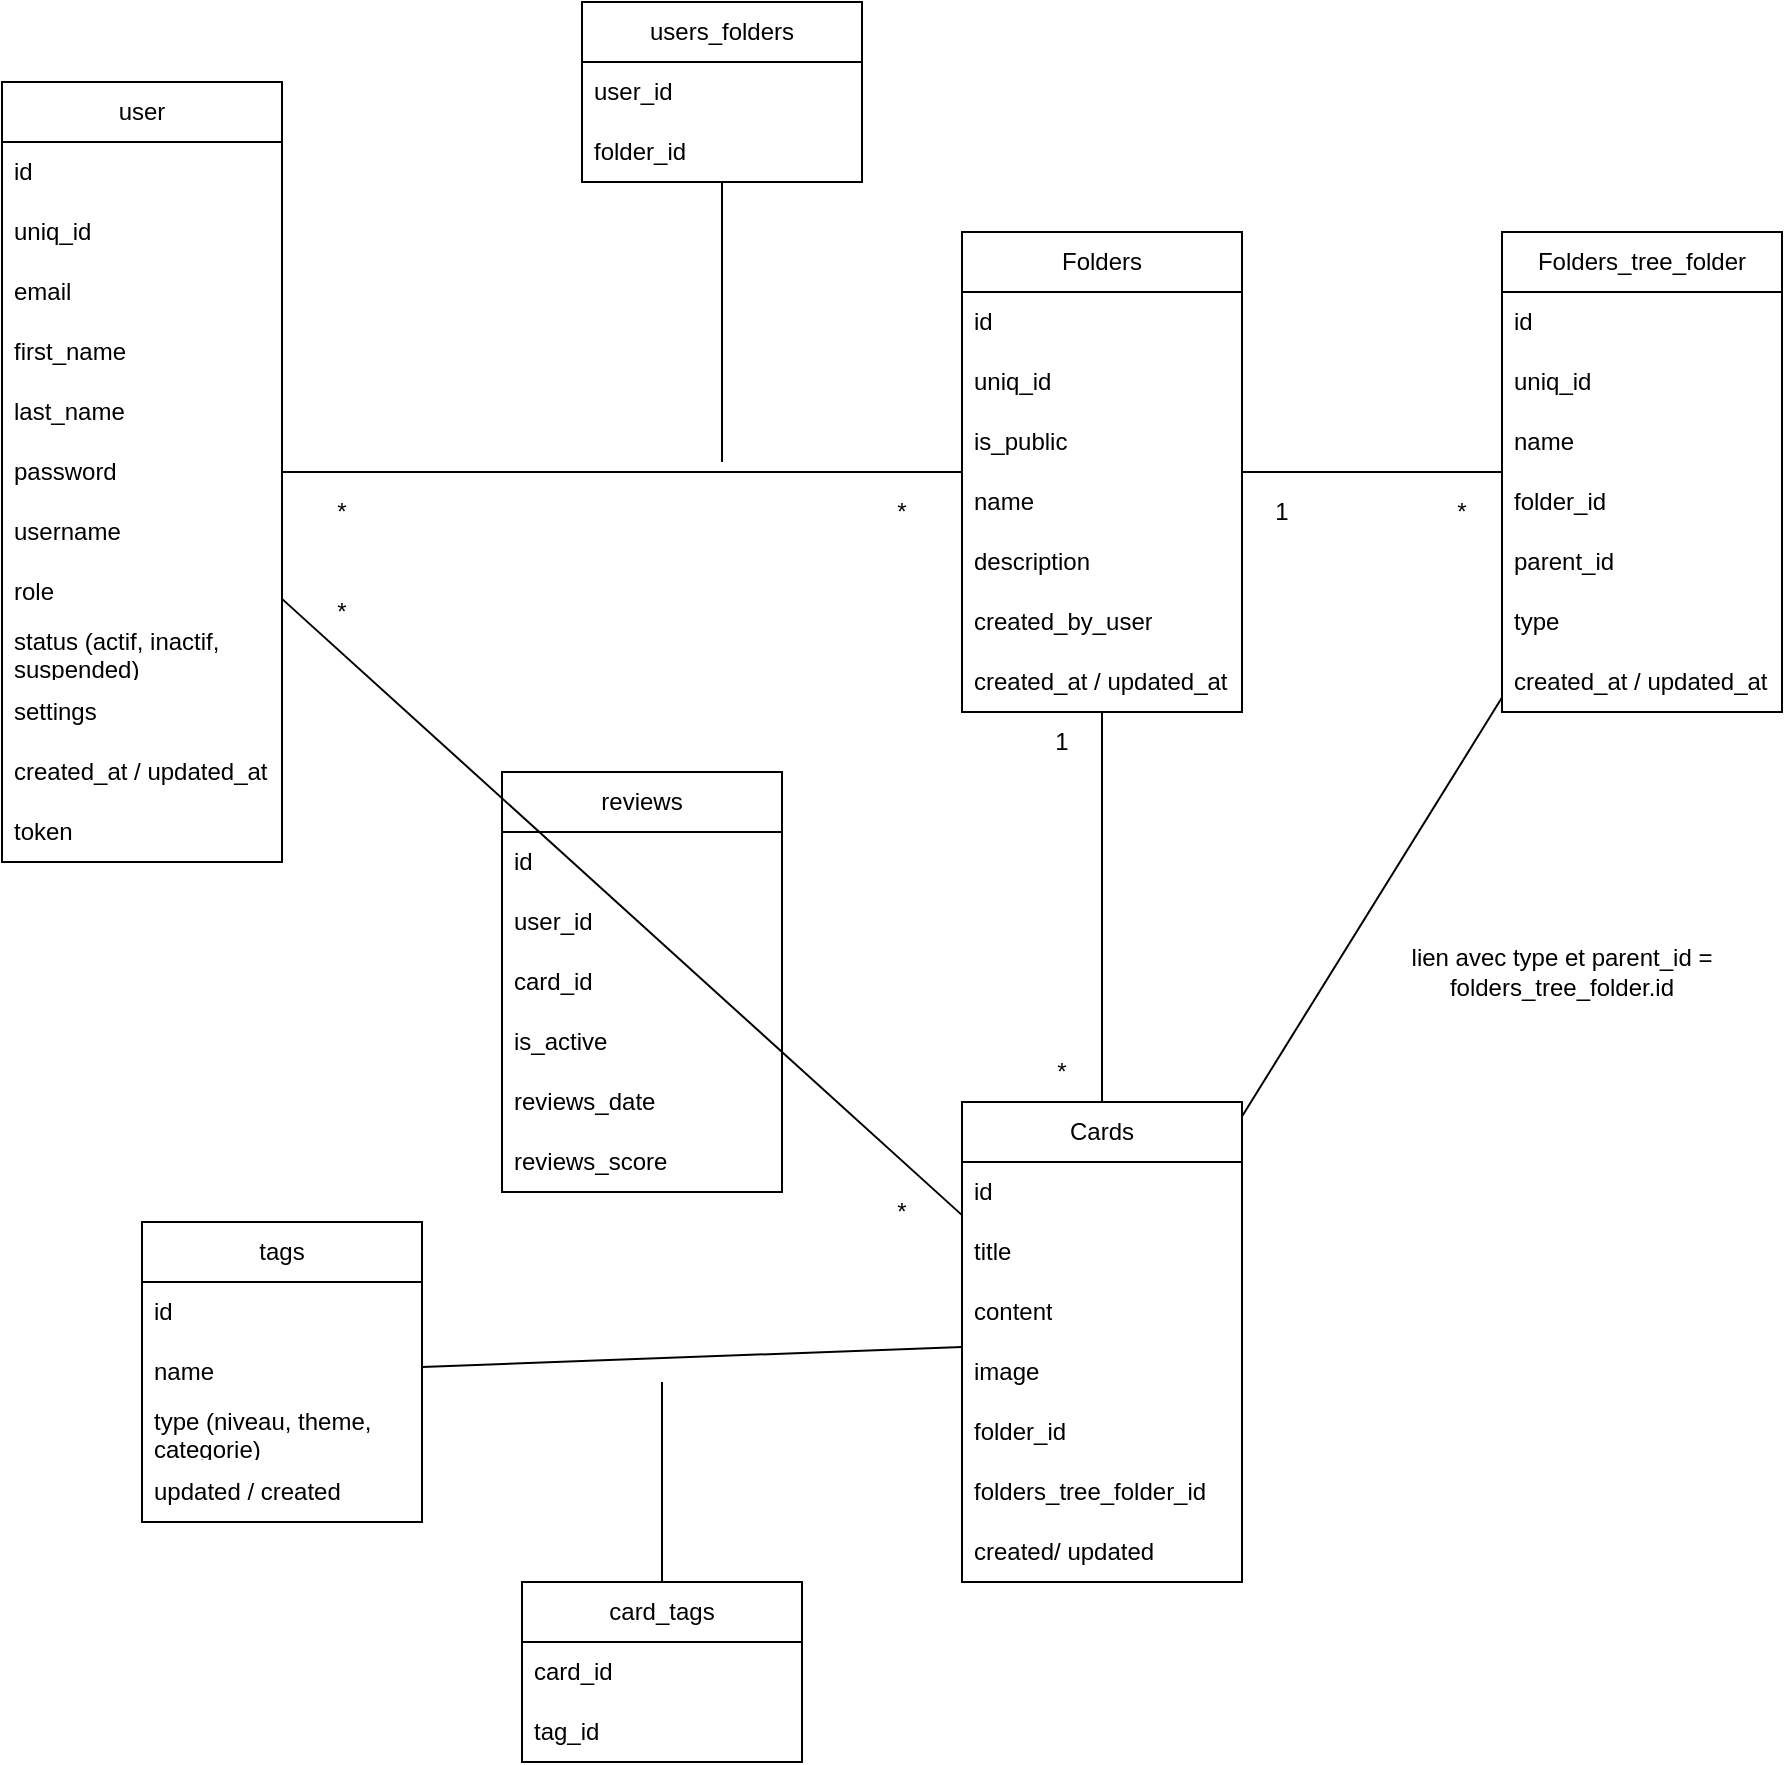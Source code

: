 <mxfile version="24.4.9" type="github">
  <diagram name="Page-1" id="O5cp-iWvGMD85_8pqfXW">
    <mxGraphModel dx="1434" dy="1872" grid="1" gridSize="10" guides="1" tooltips="1" connect="1" arrows="1" fold="1" page="1" pageScale="1" pageWidth="850" pageHeight="1100" math="0" shadow="0">
      <root>
        <mxCell id="0" />
        <mxCell id="1" parent="0" />
        <mxCell id="MQX2fgqR-gd69yyjQIBZ-1" value="Cards" style="swimlane;fontStyle=0;childLayout=stackLayout;horizontal=1;startSize=30;horizontalStack=0;resizeParent=1;resizeParentMax=0;resizeLast=0;collapsible=1;marginBottom=0;whiteSpace=wrap;html=1;" parent="1" vertex="1">
          <mxGeometry x="720" y="420" width="140" height="240" as="geometry" />
        </mxCell>
        <mxCell id="MQX2fgqR-gd69yyjQIBZ-2" value="id" style="text;strokeColor=none;fillColor=none;align=left;verticalAlign=middle;spacingLeft=4;spacingRight=4;overflow=hidden;points=[[0,0.5],[1,0.5]];portConstraint=eastwest;rotatable=0;whiteSpace=wrap;html=1;" parent="MQX2fgqR-gd69yyjQIBZ-1" vertex="1">
          <mxGeometry y="30" width="140" height="30" as="geometry" />
        </mxCell>
        <mxCell id="MQX2fgqR-gd69yyjQIBZ-3" value="title" style="text;strokeColor=none;fillColor=none;align=left;verticalAlign=middle;spacingLeft=4;spacingRight=4;overflow=hidden;points=[[0,0.5],[1,0.5]];portConstraint=eastwest;rotatable=0;whiteSpace=wrap;html=1;" parent="MQX2fgqR-gd69yyjQIBZ-1" vertex="1">
          <mxGeometry y="60" width="140" height="30" as="geometry" />
        </mxCell>
        <mxCell id="MQX2fgqR-gd69yyjQIBZ-9" value="content" style="text;strokeColor=none;fillColor=none;align=left;verticalAlign=middle;spacingLeft=4;spacingRight=4;overflow=hidden;points=[[0,0.5],[1,0.5]];portConstraint=eastwest;rotatable=0;whiteSpace=wrap;html=1;" parent="MQX2fgqR-gd69yyjQIBZ-1" vertex="1">
          <mxGeometry y="90" width="140" height="30" as="geometry" />
        </mxCell>
        <mxCell id="MQX2fgqR-gd69yyjQIBZ-4" value="image" style="text;strokeColor=none;fillColor=none;align=left;verticalAlign=middle;spacingLeft=4;spacingRight=4;overflow=hidden;points=[[0,0.5],[1,0.5]];portConstraint=eastwest;rotatable=0;whiteSpace=wrap;html=1;" parent="MQX2fgqR-gd69yyjQIBZ-1" vertex="1">
          <mxGeometry y="120" width="140" height="30" as="geometry" />
        </mxCell>
        <mxCell id="vNxwJtx3IvfSbrrLiOxY-9" value="folder_id" style="text;strokeColor=none;fillColor=none;align=left;verticalAlign=middle;spacingLeft=4;spacingRight=4;overflow=hidden;points=[[0,0.5],[1,0.5]];portConstraint=eastwest;rotatable=0;whiteSpace=wrap;html=1;" parent="MQX2fgqR-gd69yyjQIBZ-1" vertex="1">
          <mxGeometry y="150" width="140" height="30" as="geometry" />
        </mxCell>
        <mxCell id="1uJLdiyHnS61rjW3pK6A-84" value="folders_tree_folder_id" style="text;strokeColor=none;fillColor=none;align=left;verticalAlign=middle;spacingLeft=4;spacingRight=4;overflow=hidden;points=[[0,0.5],[1,0.5]];portConstraint=eastwest;rotatable=0;whiteSpace=wrap;html=1;" parent="MQX2fgqR-gd69yyjQIBZ-1" vertex="1">
          <mxGeometry y="180" width="140" height="30" as="geometry" />
        </mxCell>
        <mxCell id="vNxwJtx3IvfSbrrLiOxY-1" value="created/ updated" style="text;strokeColor=none;fillColor=none;align=left;verticalAlign=middle;spacingLeft=4;spacingRight=4;overflow=hidden;points=[[0,0.5],[1,0.5]];portConstraint=eastwest;rotatable=0;whiteSpace=wrap;html=1;" parent="MQX2fgqR-gd69yyjQIBZ-1" vertex="1">
          <mxGeometry y="210" width="140" height="30" as="geometry" />
        </mxCell>
        <mxCell id="MQX2fgqR-gd69yyjQIBZ-5" value="Folders" style="swimlane;fontStyle=0;childLayout=stackLayout;horizontal=1;startSize=30;horizontalStack=0;resizeParent=1;resizeParentMax=0;resizeLast=0;collapsible=1;marginBottom=0;whiteSpace=wrap;html=1;" parent="1" vertex="1">
          <mxGeometry x="720" y="-15" width="140" height="240" as="geometry" />
        </mxCell>
        <mxCell id="MQX2fgqR-gd69yyjQIBZ-6" value="id" style="text;strokeColor=none;fillColor=none;align=left;verticalAlign=middle;spacingLeft=4;spacingRight=4;overflow=hidden;points=[[0,0.5],[1,0.5]];portConstraint=eastwest;rotatable=0;whiteSpace=wrap;html=1;" parent="MQX2fgqR-gd69yyjQIBZ-5" vertex="1">
          <mxGeometry y="30" width="140" height="30" as="geometry" />
        </mxCell>
        <mxCell id="MQX2fgqR-gd69yyjQIBZ-7" value="uniq_id" style="text;strokeColor=none;fillColor=none;align=left;verticalAlign=middle;spacingLeft=4;spacingRight=4;overflow=hidden;points=[[0,0.5],[1,0.5]];portConstraint=eastwest;rotatable=0;whiteSpace=wrap;html=1;" parent="MQX2fgqR-gd69yyjQIBZ-5" vertex="1">
          <mxGeometry y="60" width="140" height="30" as="geometry" />
        </mxCell>
        <mxCell id="1uJLdiyHnS61rjW3pK6A-52" value="is_public" style="text;strokeColor=none;fillColor=none;align=left;verticalAlign=middle;spacingLeft=4;spacingRight=4;overflow=hidden;points=[[0,0.5],[1,0.5]];portConstraint=eastwest;rotatable=0;whiteSpace=wrap;html=1;" parent="MQX2fgqR-gd69yyjQIBZ-5" vertex="1">
          <mxGeometry y="90" width="140" height="30" as="geometry" />
        </mxCell>
        <mxCell id="1uJLdiyHnS61rjW3pK6A-13" value="name" style="text;strokeColor=none;fillColor=none;align=left;verticalAlign=middle;spacingLeft=4;spacingRight=4;overflow=hidden;points=[[0,0.5],[1,0.5]];portConstraint=eastwest;rotatable=0;whiteSpace=wrap;html=1;" parent="MQX2fgqR-gd69yyjQIBZ-5" vertex="1">
          <mxGeometry y="120" width="140" height="30" as="geometry" />
        </mxCell>
        <mxCell id="1uJLdiyHnS61rjW3pK6A-20" value="description" style="text;strokeColor=none;fillColor=none;align=left;verticalAlign=middle;spacingLeft=4;spacingRight=4;overflow=hidden;points=[[0,0.5],[1,0.5]];portConstraint=eastwest;rotatable=0;whiteSpace=wrap;html=1;" parent="MQX2fgqR-gd69yyjQIBZ-5" vertex="1">
          <mxGeometry y="150" width="140" height="30" as="geometry" />
        </mxCell>
        <mxCell id="1uJLdiyHnS61rjW3pK6A-11" value="created_by_user" style="text;strokeColor=none;fillColor=none;align=left;verticalAlign=middle;spacingLeft=4;spacingRight=4;overflow=hidden;points=[[0,0.5],[1,0.5]];portConstraint=eastwest;rotatable=0;whiteSpace=wrap;html=1;" parent="MQX2fgqR-gd69yyjQIBZ-5" vertex="1">
          <mxGeometry y="180" width="140" height="30" as="geometry" />
        </mxCell>
        <mxCell id="1uJLdiyHnS61rjW3pK6A-17" value="created_at / updated_at" style="text;strokeColor=none;fillColor=none;align=left;verticalAlign=middle;spacingLeft=4;spacingRight=4;overflow=hidden;points=[[0,0.5],[1,0.5]];portConstraint=eastwest;rotatable=0;whiteSpace=wrap;html=1;" parent="MQX2fgqR-gd69yyjQIBZ-5" vertex="1">
          <mxGeometry y="210" width="140" height="30" as="geometry" />
        </mxCell>
        <mxCell id="MQX2fgqR-gd69yyjQIBZ-11" value="" style="endArrow=none;html=1;rounded=0;" parent="1" source="MQX2fgqR-gd69yyjQIBZ-1" target="MQX2fgqR-gd69yyjQIBZ-5" edge="1">
          <mxGeometry width="50" height="50" relative="1" as="geometry">
            <mxPoint x="670" y="320" as="sourcePoint" />
            <mxPoint x="720" y="270" as="targetPoint" />
          </mxGeometry>
        </mxCell>
        <mxCell id="MQX2fgqR-gd69yyjQIBZ-15" value="user" style="swimlane;fontStyle=0;childLayout=stackLayout;horizontal=1;startSize=30;horizontalStack=0;resizeParent=1;resizeParentMax=0;resizeLast=0;collapsible=1;marginBottom=0;whiteSpace=wrap;html=1;" parent="1" vertex="1">
          <mxGeometry x="240" y="-90" width="140" height="390" as="geometry" />
        </mxCell>
        <mxCell id="1uJLdiyHnS61rjW3pK6A-9" value="id" style="text;strokeColor=none;fillColor=none;align=left;verticalAlign=middle;spacingLeft=4;spacingRight=4;overflow=hidden;points=[[0,0.5],[1,0.5]];portConstraint=eastwest;rotatable=0;whiteSpace=wrap;html=1;" parent="MQX2fgqR-gd69yyjQIBZ-15" vertex="1">
          <mxGeometry y="30" width="140" height="30" as="geometry" />
        </mxCell>
        <mxCell id="1uJLdiyHnS61rjW3pK6A-10" value="uniq_id" style="text;strokeColor=none;fillColor=none;align=left;verticalAlign=middle;spacingLeft=4;spacingRight=4;overflow=hidden;points=[[0,0.5],[1,0.5]];portConstraint=eastwest;rotatable=0;whiteSpace=wrap;html=1;" parent="MQX2fgqR-gd69yyjQIBZ-15" vertex="1">
          <mxGeometry y="60" width="140" height="30" as="geometry" />
        </mxCell>
        <mxCell id="MQX2fgqR-gd69yyjQIBZ-16" value="email" style="text;strokeColor=none;fillColor=none;align=left;verticalAlign=middle;spacingLeft=4;spacingRight=4;overflow=hidden;points=[[0,0.5],[1,0.5]];portConstraint=eastwest;rotatable=0;whiteSpace=wrap;html=1;" parent="MQX2fgqR-gd69yyjQIBZ-15" vertex="1">
          <mxGeometry y="90" width="140" height="30" as="geometry" />
        </mxCell>
        <mxCell id="1uJLdiyHnS61rjW3pK6A-18" value="first_name" style="text;strokeColor=none;fillColor=none;align=left;verticalAlign=middle;spacingLeft=4;spacingRight=4;overflow=hidden;points=[[0,0.5],[1,0.5]];portConstraint=eastwest;rotatable=0;whiteSpace=wrap;html=1;" parent="MQX2fgqR-gd69yyjQIBZ-15" vertex="1">
          <mxGeometry y="120" width="140" height="30" as="geometry" />
        </mxCell>
        <mxCell id="1uJLdiyHnS61rjW3pK6A-19" value="last_name" style="text;strokeColor=none;fillColor=none;align=left;verticalAlign=middle;spacingLeft=4;spacingRight=4;overflow=hidden;points=[[0,0.5],[1,0.5]];portConstraint=eastwest;rotatable=0;whiteSpace=wrap;html=1;" parent="MQX2fgqR-gd69yyjQIBZ-15" vertex="1">
          <mxGeometry y="150" width="140" height="30" as="geometry" />
        </mxCell>
        <mxCell id="MQX2fgqR-gd69yyjQIBZ-17" value="password" style="text;strokeColor=none;fillColor=none;align=left;verticalAlign=middle;spacingLeft=4;spacingRight=4;overflow=hidden;points=[[0,0.5],[1,0.5]];portConstraint=eastwest;rotatable=0;whiteSpace=wrap;html=1;" parent="MQX2fgqR-gd69yyjQIBZ-15" vertex="1">
          <mxGeometry y="180" width="140" height="30" as="geometry" />
        </mxCell>
        <mxCell id="MQX2fgqR-gd69yyjQIBZ-18" value="username" style="text;strokeColor=none;fillColor=none;align=left;verticalAlign=middle;spacingLeft=4;spacingRight=4;overflow=hidden;points=[[0,0.5],[1,0.5]];portConstraint=eastwest;rotatable=0;whiteSpace=wrap;html=1;" parent="MQX2fgqR-gd69yyjQIBZ-15" vertex="1">
          <mxGeometry y="210" width="140" height="30" as="geometry" />
        </mxCell>
        <mxCell id="MQX2fgqR-gd69yyjQIBZ-20" value="role" style="text;strokeColor=none;fillColor=none;align=left;verticalAlign=middle;spacingLeft=4;spacingRight=4;overflow=hidden;points=[[0,0.5],[1,0.5]];portConstraint=eastwest;rotatable=0;whiteSpace=wrap;html=1;" parent="MQX2fgqR-gd69yyjQIBZ-15" vertex="1">
          <mxGeometry y="240" width="140" height="30" as="geometry" />
        </mxCell>
        <mxCell id="1uJLdiyHnS61rjW3pK6A-12" value="status (actif, inactif, suspended)" style="text;strokeColor=none;fillColor=none;align=left;verticalAlign=middle;spacingLeft=4;spacingRight=4;overflow=hidden;points=[[0,0.5],[1,0.5]];portConstraint=eastwest;rotatable=0;whiteSpace=wrap;html=1;" parent="MQX2fgqR-gd69yyjQIBZ-15" vertex="1">
          <mxGeometry y="270" width="140" height="30" as="geometry" />
        </mxCell>
        <mxCell id="1uJLdiyHnS61rjW3pK6A-14" value="settings" style="text;strokeColor=none;fillColor=none;align=left;verticalAlign=middle;spacingLeft=4;spacingRight=4;overflow=hidden;points=[[0,0.5],[1,0.5]];portConstraint=eastwest;rotatable=0;whiteSpace=wrap;html=1;" parent="MQX2fgqR-gd69yyjQIBZ-15" vertex="1">
          <mxGeometry y="300" width="140" height="30" as="geometry" />
        </mxCell>
        <mxCell id="1uJLdiyHnS61rjW3pK6A-15" value="created_at / updated_at" style="text;strokeColor=none;fillColor=none;align=left;verticalAlign=middle;spacingLeft=4;spacingRight=4;overflow=hidden;points=[[0,0.5],[1,0.5]];portConstraint=eastwest;rotatable=0;whiteSpace=wrap;html=1;" parent="MQX2fgqR-gd69yyjQIBZ-15" vertex="1">
          <mxGeometry y="330" width="140" height="30" as="geometry" />
        </mxCell>
        <mxCell id="1uJLdiyHnS61rjW3pK6A-16" value="token" style="text;strokeColor=none;fillColor=none;align=left;verticalAlign=middle;spacingLeft=4;spacingRight=4;overflow=hidden;points=[[0,0.5],[1,0.5]];portConstraint=eastwest;rotatable=0;whiteSpace=wrap;html=1;" parent="MQX2fgqR-gd69yyjQIBZ-15" vertex="1">
          <mxGeometry y="360" width="140" height="30" as="geometry" />
        </mxCell>
        <mxCell id="vNxwJtx3IvfSbrrLiOxY-3" value="*" style="text;html=1;strokeColor=none;fillColor=none;align=center;verticalAlign=middle;whiteSpace=wrap;rounded=0;" parent="1" vertex="1">
          <mxGeometry x="380" y="110" width="60" height="30" as="geometry" />
        </mxCell>
        <mxCell id="vNxwJtx3IvfSbrrLiOxY-6" value="" style="endArrow=none;html=1;rounded=0;" parent="1" source="MQX2fgqR-gd69yyjQIBZ-15" target="MQX2fgqR-gd69yyjQIBZ-5" edge="1">
          <mxGeometry width="50" height="50" relative="1" as="geometry">
            <mxPoint x="540" y="292" as="sourcePoint" />
            <mxPoint x="750" y="283" as="targetPoint" />
          </mxGeometry>
        </mxCell>
        <mxCell id="1uJLdiyHnS61rjW3pK6A-21" value="reviews" style="swimlane;fontStyle=0;childLayout=stackLayout;horizontal=1;startSize=30;horizontalStack=0;resizeParent=1;resizeParentMax=0;resizeLast=0;collapsible=1;marginBottom=0;whiteSpace=wrap;html=1;" parent="1" vertex="1">
          <mxGeometry x="490" y="255" width="140" height="210" as="geometry" />
        </mxCell>
        <mxCell id="1uJLdiyHnS61rjW3pK6A-26" value="id" style="text;strokeColor=none;fillColor=none;align=left;verticalAlign=middle;spacingLeft=4;spacingRight=4;overflow=hidden;points=[[0,0.5],[1,0.5]];portConstraint=eastwest;rotatable=0;whiteSpace=wrap;html=1;" parent="1uJLdiyHnS61rjW3pK6A-21" vertex="1">
          <mxGeometry y="30" width="140" height="30" as="geometry" />
        </mxCell>
        <mxCell id="1uJLdiyHnS61rjW3pK6A-22" value="user_id" style="text;strokeColor=none;fillColor=none;align=left;verticalAlign=middle;spacingLeft=4;spacingRight=4;overflow=hidden;points=[[0,0.5],[1,0.5]];portConstraint=eastwest;rotatable=0;whiteSpace=wrap;html=1;" parent="1uJLdiyHnS61rjW3pK6A-21" vertex="1">
          <mxGeometry y="60" width="140" height="30" as="geometry" />
        </mxCell>
        <mxCell id="1uJLdiyHnS61rjW3pK6A-23" value="card_id" style="text;strokeColor=none;fillColor=none;align=left;verticalAlign=middle;spacingLeft=4;spacingRight=4;overflow=hidden;points=[[0,0.5],[1,0.5]];portConstraint=eastwest;rotatable=0;whiteSpace=wrap;html=1;" parent="1uJLdiyHnS61rjW3pK6A-21" vertex="1">
          <mxGeometry y="90" width="140" height="30" as="geometry" />
        </mxCell>
        <mxCell id="JR9R878DP1fo_iBaEDDK-2" value="is_active" style="text;strokeColor=none;fillColor=none;align=left;verticalAlign=middle;spacingLeft=4;spacingRight=4;overflow=hidden;points=[[0,0.5],[1,0.5]];portConstraint=eastwest;rotatable=0;whiteSpace=wrap;html=1;" vertex="1" parent="1uJLdiyHnS61rjW3pK6A-21">
          <mxGeometry y="120" width="140" height="30" as="geometry" />
        </mxCell>
        <mxCell id="1uJLdiyHnS61rjW3pK6A-24" value="reviews_date" style="text;strokeColor=none;fillColor=none;align=left;verticalAlign=middle;spacingLeft=4;spacingRight=4;overflow=hidden;points=[[0,0.5],[1,0.5]];portConstraint=eastwest;rotatable=0;whiteSpace=wrap;html=1;" parent="1uJLdiyHnS61rjW3pK6A-21" vertex="1">
          <mxGeometry y="150" width="140" height="30" as="geometry" />
        </mxCell>
        <mxCell id="1uJLdiyHnS61rjW3pK6A-25" value="reviews_score" style="text;strokeColor=none;fillColor=none;align=left;verticalAlign=middle;spacingLeft=4;spacingRight=4;overflow=hidden;points=[[0,0.5],[1,0.5]];portConstraint=eastwest;rotatable=0;whiteSpace=wrap;html=1;" parent="1uJLdiyHnS61rjW3pK6A-21" vertex="1">
          <mxGeometry y="180" width="140" height="30" as="geometry" />
        </mxCell>
        <mxCell id="1uJLdiyHnS61rjW3pK6A-30" value="tags" style="swimlane;fontStyle=0;childLayout=stackLayout;horizontal=1;startSize=30;horizontalStack=0;resizeParent=1;resizeParentMax=0;resizeLast=0;collapsible=1;marginBottom=0;whiteSpace=wrap;html=1;" parent="1" vertex="1">
          <mxGeometry x="310" y="480" width="140" height="150" as="geometry" />
        </mxCell>
        <mxCell id="1uJLdiyHnS61rjW3pK6A-31" value="id" style="text;strokeColor=none;fillColor=none;align=left;verticalAlign=middle;spacingLeft=4;spacingRight=4;overflow=hidden;points=[[0,0.5],[1,0.5]];portConstraint=eastwest;rotatable=0;whiteSpace=wrap;html=1;" parent="1uJLdiyHnS61rjW3pK6A-30" vertex="1">
          <mxGeometry y="30" width="140" height="30" as="geometry" />
        </mxCell>
        <mxCell id="1uJLdiyHnS61rjW3pK6A-32" value="name" style="text;strokeColor=none;fillColor=none;align=left;verticalAlign=middle;spacingLeft=4;spacingRight=4;overflow=hidden;points=[[0,0.5],[1,0.5]];portConstraint=eastwest;rotatable=0;whiteSpace=wrap;html=1;" parent="1uJLdiyHnS61rjW3pK6A-30" vertex="1">
          <mxGeometry y="60" width="140" height="30" as="geometry" />
        </mxCell>
        <mxCell id="1uJLdiyHnS61rjW3pK6A-40" value="type (niveau, theme, categorie)" style="text;strokeColor=none;fillColor=none;align=left;verticalAlign=middle;spacingLeft=4;spacingRight=4;overflow=hidden;points=[[0,0.5],[1,0.5]];portConstraint=eastwest;rotatable=0;whiteSpace=wrap;html=1;" parent="1uJLdiyHnS61rjW3pK6A-30" vertex="1">
          <mxGeometry y="90" width="140" height="30" as="geometry" />
        </mxCell>
        <mxCell id="1uJLdiyHnS61rjW3pK6A-35" value="updated / created" style="text;strokeColor=none;fillColor=none;align=left;verticalAlign=middle;spacingLeft=4;spacingRight=4;overflow=hidden;points=[[0,0.5],[1,0.5]];portConstraint=eastwest;rotatable=0;whiteSpace=wrap;html=1;" parent="1uJLdiyHnS61rjW3pK6A-30" vertex="1">
          <mxGeometry y="120" width="140" height="30" as="geometry" />
        </mxCell>
        <mxCell id="1uJLdiyHnS61rjW3pK6A-36" value="card_tags" style="swimlane;fontStyle=0;childLayout=stackLayout;horizontal=1;startSize=30;horizontalStack=0;resizeParent=1;resizeParentMax=0;resizeLast=0;collapsible=1;marginBottom=0;whiteSpace=wrap;html=1;" parent="1" vertex="1">
          <mxGeometry x="500" y="660" width="140" height="90" as="geometry" />
        </mxCell>
        <mxCell id="1uJLdiyHnS61rjW3pK6A-37" value="card_id" style="text;strokeColor=none;fillColor=none;align=left;verticalAlign=middle;spacingLeft=4;spacingRight=4;overflow=hidden;points=[[0,0.5],[1,0.5]];portConstraint=eastwest;rotatable=0;whiteSpace=wrap;html=1;" parent="1uJLdiyHnS61rjW3pK6A-36" vertex="1">
          <mxGeometry y="30" width="140" height="30" as="geometry" />
        </mxCell>
        <mxCell id="1uJLdiyHnS61rjW3pK6A-38" value="tag_id" style="text;strokeColor=none;fillColor=none;align=left;verticalAlign=middle;spacingLeft=4;spacingRight=4;overflow=hidden;points=[[0,0.5],[1,0.5]];portConstraint=eastwest;rotatable=0;whiteSpace=wrap;html=1;" parent="1uJLdiyHnS61rjW3pK6A-36" vertex="1">
          <mxGeometry y="60" width="140" height="30" as="geometry" />
        </mxCell>
        <mxCell id="1uJLdiyHnS61rjW3pK6A-41" value="Folders_tree_folder" style="swimlane;fontStyle=0;childLayout=stackLayout;horizontal=1;startSize=30;horizontalStack=0;resizeParent=1;resizeParentMax=0;resizeLast=0;collapsible=1;marginBottom=0;whiteSpace=wrap;html=1;" parent="1" vertex="1">
          <mxGeometry x="990" y="-15" width="140" height="240" as="geometry" />
        </mxCell>
        <mxCell id="1uJLdiyHnS61rjW3pK6A-42" value="id" style="text;strokeColor=none;fillColor=none;align=left;verticalAlign=middle;spacingLeft=4;spacingRight=4;overflow=hidden;points=[[0,0.5],[1,0.5]];portConstraint=eastwest;rotatable=0;whiteSpace=wrap;html=1;" parent="1uJLdiyHnS61rjW3pK6A-41" vertex="1">
          <mxGeometry y="30" width="140" height="30" as="geometry" />
        </mxCell>
        <mxCell id="1uJLdiyHnS61rjW3pK6A-43" value="uniq_id" style="text;strokeColor=none;fillColor=none;align=left;verticalAlign=middle;spacingLeft=4;spacingRight=4;overflow=hidden;points=[[0,0.5],[1,0.5]];portConstraint=eastwest;rotatable=0;whiteSpace=wrap;html=1;" parent="1uJLdiyHnS61rjW3pK6A-41" vertex="1">
          <mxGeometry y="60" width="140" height="30" as="geometry" />
        </mxCell>
        <mxCell id="1uJLdiyHnS61rjW3pK6A-44" value="name" style="text;strokeColor=none;fillColor=none;align=left;verticalAlign=middle;spacingLeft=4;spacingRight=4;overflow=hidden;points=[[0,0.5],[1,0.5]];portConstraint=eastwest;rotatable=0;whiteSpace=wrap;html=1;" parent="1uJLdiyHnS61rjW3pK6A-41" vertex="1">
          <mxGeometry y="90" width="140" height="30" as="geometry" />
        </mxCell>
        <mxCell id="1uJLdiyHnS61rjW3pK6A-45" value="folder_id" style="text;strokeColor=none;fillColor=none;align=left;verticalAlign=middle;spacingLeft=4;spacingRight=4;overflow=hidden;points=[[0,0.5],[1,0.5]];portConstraint=eastwest;rotatable=0;whiteSpace=wrap;html=1;" parent="1uJLdiyHnS61rjW3pK6A-41" vertex="1">
          <mxGeometry y="120" width="140" height="30" as="geometry" />
        </mxCell>
        <mxCell id="1uJLdiyHnS61rjW3pK6A-49" value="parent_id" style="text;strokeColor=none;fillColor=none;align=left;verticalAlign=middle;spacingLeft=4;spacingRight=4;overflow=hidden;points=[[0,0.5],[1,0.5]];portConstraint=eastwest;rotatable=0;whiteSpace=wrap;html=1;" parent="1uJLdiyHnS61rjW3pK6A-41" vertex="1">
          <mxGeometry y="150" width="140" height="30" as="geometry" />
        </mxCell>
        <mxCell id="1uJLdiyHnS61rjW3pK6A-46" value="type" style="text;strokeColor=none;fillColor=none;align=left;verticalAlign=middle;spacingLeft=4;spacingRight=4;overflow=hidden;points=[[0,0.5],[1,0.5]];portConstraint=eastwest;rotatable=0;whiteSpace=wrap;html=1;" parent="1uJLdiyHnS61rjW3pK6A-41" vertex="1">
          <mxGeometry y="180" width="140" height="30" as="geometry" />
        </mxCell>
        <mxCell id="1uJLdiyHnS61rjW3pK6A-47" value="created_at / updated_at" style="text;strokeColor=none;fillColor=none;align=left;verticalAlign=middle;spacingLeft=4;spacingRight=4;overflow=hidden;points=[[0,0.5],[1,0.5]];portConstraint=eastwest;rotatable=0;whiteSpace=wrap;html=1;" parent="1uJLdiyHnS61rjW3pK6A-41" vertex="1">
          <mxGeometry y="210" width="140" height="30" as="geometry" />
        </mxCell>
        <mxCell id="1uJLdiyHnS61rjW3pK6A-53" value="users_folders" style="swimlane;fontStyle=0;childLayout=stackLayout;horizontal=1;startSize=30;horizontalStack=0;resizeParent=1;resizeParentMax=0;resizeLast=0;collapsible=1;marginBottom=0;whiteSpace=wrap;html=1;" parent="1" vertex="1">
          <mxGeometry x="530" y="-130" width="140" height="90" as="geometry" />
        </mxCell>
        <mxCell id="1uJLdiyHnS61rjW3pK6A-54" value="user_id" style="text;strokeColor=none;fillColor=none;align=left;verticalAlign=middle;spacingLeft=4;spacingRight=4;overflow=hidden;points=[[0,0.5],[1,0.5]];portConstraint=eastwest;rotatable=0;whiteSpace=wrap;html=1;" parent="1uJLdiyHnS61rjW3pK6A-53" vertex="1">
          <mxGeometry y="30" width="140" height="30" as="geometry" />
        </mxCell>
        <mxCell id="1uJLdiyHnS61rjW3pK6A-55" value="folder_id" style="text;strokeColor=none;fillColor=none;align=left;verticalAlign=middle;spacingLeft=4;spacingRight=4;overflow=hidden;points=[[0,0.5],[1,0.5]];portConstraint=eastwest;rotatable=0;whiteSpace=wrap;html=1;" parent="1uJLdiyHnS61rjW3pK6A-53" vertex="1">
          <mxGeometry y="60" width="140" height="30" as="geometry" />
        </mxCell>
        <mxCell id="1uJLdiyHnS61rjW3pK6A-66" value="" style="endArrow=none;html=1;rounded=0;" parent="1" target="1uJLdiyHnS61rjW3pK6A-53" edge="1">
          <mxGeometry width="50" height="50" relative="1" as="geometry">
            <mxPoint x="600" y="100" as="sourcePoint" />
            <mxPoint x="670" y="190" as="targetPoint" />
          </mxGeometry>
        </mxCell>
        <mxCell id="1uJLdiyHnS61rjW3pK6A-67" value="" style="endArrow=none;html=1;rounded=0;" parent="1" source="1uJLdiyHnS61rjW3pK6A-30" target="MQX2fgqR-gd69yyjQIBZ-1" edge="1">
          <mxGeometry width="50" height="50" relative="1" as="geometry">
            <mxPoint x="470" y="340" as="sourcePoint" />
            <mxPoint x="520" y="290" as="targetPoint" />
          </mxGeometry>
        </mxCell>
        <mxCell id="1uJLdiyHnS61rjW3pK6A-69" value="" style="endArrow=none;html=1;rounded=0;" parent="1" target="1uJLdiyHnS61rjW3pK6A-36" edge="1">
          <mxGeometry width="50" height="50" relative="1" as="geometry">
            <mxPoint x="570" y="560" as="sourcePoint" />
            <mxPoint x="520" y="290" as="targetPoint" />
          </mxGeometry>
        </mxCell>
        <mxCell id="1uJLdiyHnS61rjW3pK6A-70" value="*" style="text;html=1;strokeColor=none;fillColor=none;align=center;verticalAlign=middle;whiteSpace=wrap;rounded=0;" parent="1" vertex="1">
          <mxGeometry x="660" y="110" width="60" height="30" as="geometry" />
        </mxCell>
        <mxCell id="1uJLdiyHnS61rjW3pK6A-71" value="" style="endArrow=none;html=1;rounded=0;" parent="1" source="MQX2fgqR-gd69yyjQIBZ-5" target="1uJLdiyHnS61rjW3pK6A-41" edge="1">
          <mxGeometry width="50" height="50" relative="1" as="geometry">
            <mxPoint x="490" y="170" as="sourcePoint" />
            <mxPoint x="540" y="120" as="targetPoint" />
          </mxGeometry>
        </mxCell>
        <mxCell id="1uJLdiyHnS61rjW3pK6A-73" value="*" style="text;html=1;strokeColor=none;fillColor=none;align=center;verticalAlign=middle;whiteSpace=wrap;rounded=0;" parent="1" vertex="1">
          <mxGeometry x="950" y="110" width="40" height="30" as="geometry" />
        </mxCell>
        <mxCell id="1uJLdiyHnS61rjW3pK6A-74" value="1" style="text;html=1;strokeColor=none;fillColor=none;align=center;verticalAlign=middle;whiteSpace=wrap;rounded=0;" parent="1" vertex="1">
          <mxGeometry x="860" y="110" width="40" height="30" as="geometry" />
        </mxCell>
        <mxCell id="1uJLdiyHnS61rjW3pK6A-76" value="1" style="text;html=1;strokeColor=none;fillColor=none;align=center;verticalAlign=middle;whiteSpace=wrap;rounded=0;" parent="1" vertex="1">
          <mxGeometry x="750" y="225" width="40" height="30" as="geometry" />
        </mxCell>
        <mxCell id="1uJLdiyHnS61rjW3pK6A-77" value="*" style="text;html=1;strokeColor=none;fillColor=none;align=center;verticalAlign=middle;whiteSpace=wrap;rounded=0;" parent="1" vertex="1">
          <mxGeometry x="750" y="390" width="40" height="30" as="geometry" />
        </mxCell>
        <mxCell id="1uJLdiyHnS61rjW3pK6A-78" value="" style="endArrow=none;html=1;rounded=0;" parent="1" source="MQX2fgqR-gd69yyjQIBZ-15" target="MQX2fgqR-gd69yyjQIBZ-1" edge="1">
          <mxGeometry width="50" height="50" relative="1" as="geometry">
            <mxPoint x="610" y="370" as="sourcePoint" />
            <mxPoint x="660" y="320" as="targetPoint" />
          </mxGeometry>
        </mxCell>
        <mxCell id="1uJLdiyHnS61rjW3pK6A-79" value="*" style="text;html=1;strokeColor=none;fillColor=none;align=center;verticalAlign=middle;whiteSpace=wrap;rounded=0;" parent="1" vertex="1">
          <mxGeometry x="380" y="160" width="60" height="30" as="geometry" />
        </mxCell>
        <mxCell id="1uJLdiyHnS61rjW3pK6A-80" value="*" style="text;html=1;strokeColor=none;fillColor=none;align=center;verticalAlign=middle;whiteSpace=wrap;rounded=0;" parent="1" vertex="1">
          <mxGeometry x="660" y="460" width="60" height="30" as="geometry" />
        </mxCell>
        <mxCell id="1uJLdiyHnS61rjW3pK6A-81" value="" style="endArrow=none;html=1;rounded=0;" parent="1" source="MQX2fgqR-gd69yyjQIBZ-1" target="1uJLdiyHnS61rjW3pK6A-41" edge="1">
          <mxGeometry width="50" height="50" relative="1" as="geometry">
            <mxPoint x="520" y="320" as="sourcePoint" />
            <mxPoint x="570" y="270" as="targetPoint" />
          </mxGeometry>
        </mxCell>
        <mxCell id="1uJLdiyHnS61rjW3pK6A-82" value="lien avec type et parent_id = folders_tree_folder.id" style="text;html=1;align=center;verticalAlign=middle;whiteSpace=wrap;rounded=0;" parent="1" vertex="1">
          <mxGeometry x="920" y="340" width="200" height="30" as="geometry" />
        </mxCell>
      </root>
    </mxGraphModel>
  </diagram>
</mxfile>
